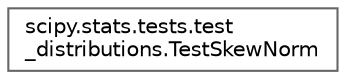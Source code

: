 digraph "Graphical Class Hierarchy"
{
 // LATEX_PDF_SIZE
  bgcolor="transparent";
  edge [fontname=Helvetica,fontsize=10,labelfontname=Helvetica,labelfontsize=10];
  node [fontname=Helvetica,fontsize=10,shape=box,height=0.2,width=0.4];
  rankdir="LR";
  Node0 [id="Node000000",label="scipy.stats.tests.test\l_distributions.TestSkewNorm",height=0.2,width=0.4,color="grey40", fillcolor="white", style="filled",URL="$df/d73/classscipy_1_1stats_1_1tests_1_1test__distributions_1_1TestSkewNorm.html",tooltip=" "];
}
